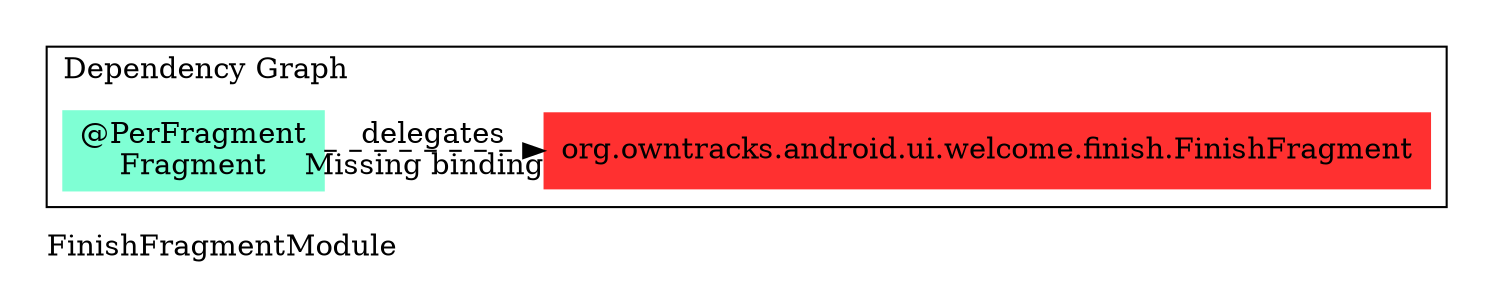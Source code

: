digraph "org.owntracks.android.ui.welcome.finish.FinishFragmentModule" {
  graph [rankdir="LR", labeljust="l", label="FinishFragmentModule", pad="0.2", compound="true"]
  node [shape="rectangle", style="filled", color="turquoise"]
  subgraph "cluster_Entry Points" {
    graph [labeljust="l", label="Entry Points"]
    node [shape="component", penwidth="2"]
  }
  subgraph "cluster_Dependency Graph" {
    graph [labeljust="l", label="Dependency Graph"]
    "76f6563d-97b1-497a-a3b1-88166ee4e0b8" [label="@PerFragment\nFragment", color="aquamarine"]
    "368648a9-d3da-40cc-8eb3-c1b4b620799a" [label="org.owntracks.android.ui.welcome.finish.FinishFragment", color="firebrick1"]
  }
  subgraph "cluster_Subcomponents" {
    graph [labeljust="l", shape="folder", label="Subcomponents"]
  }
  "76f6563d-97b1-497a-a3b1-88166ee4e0b8" -> "368648a9-d3da-40cc-8eb3-c1b4b620799a" [style="dashed", label="delegates", arrowType="empty", headlabel="Missing binding"]
}

